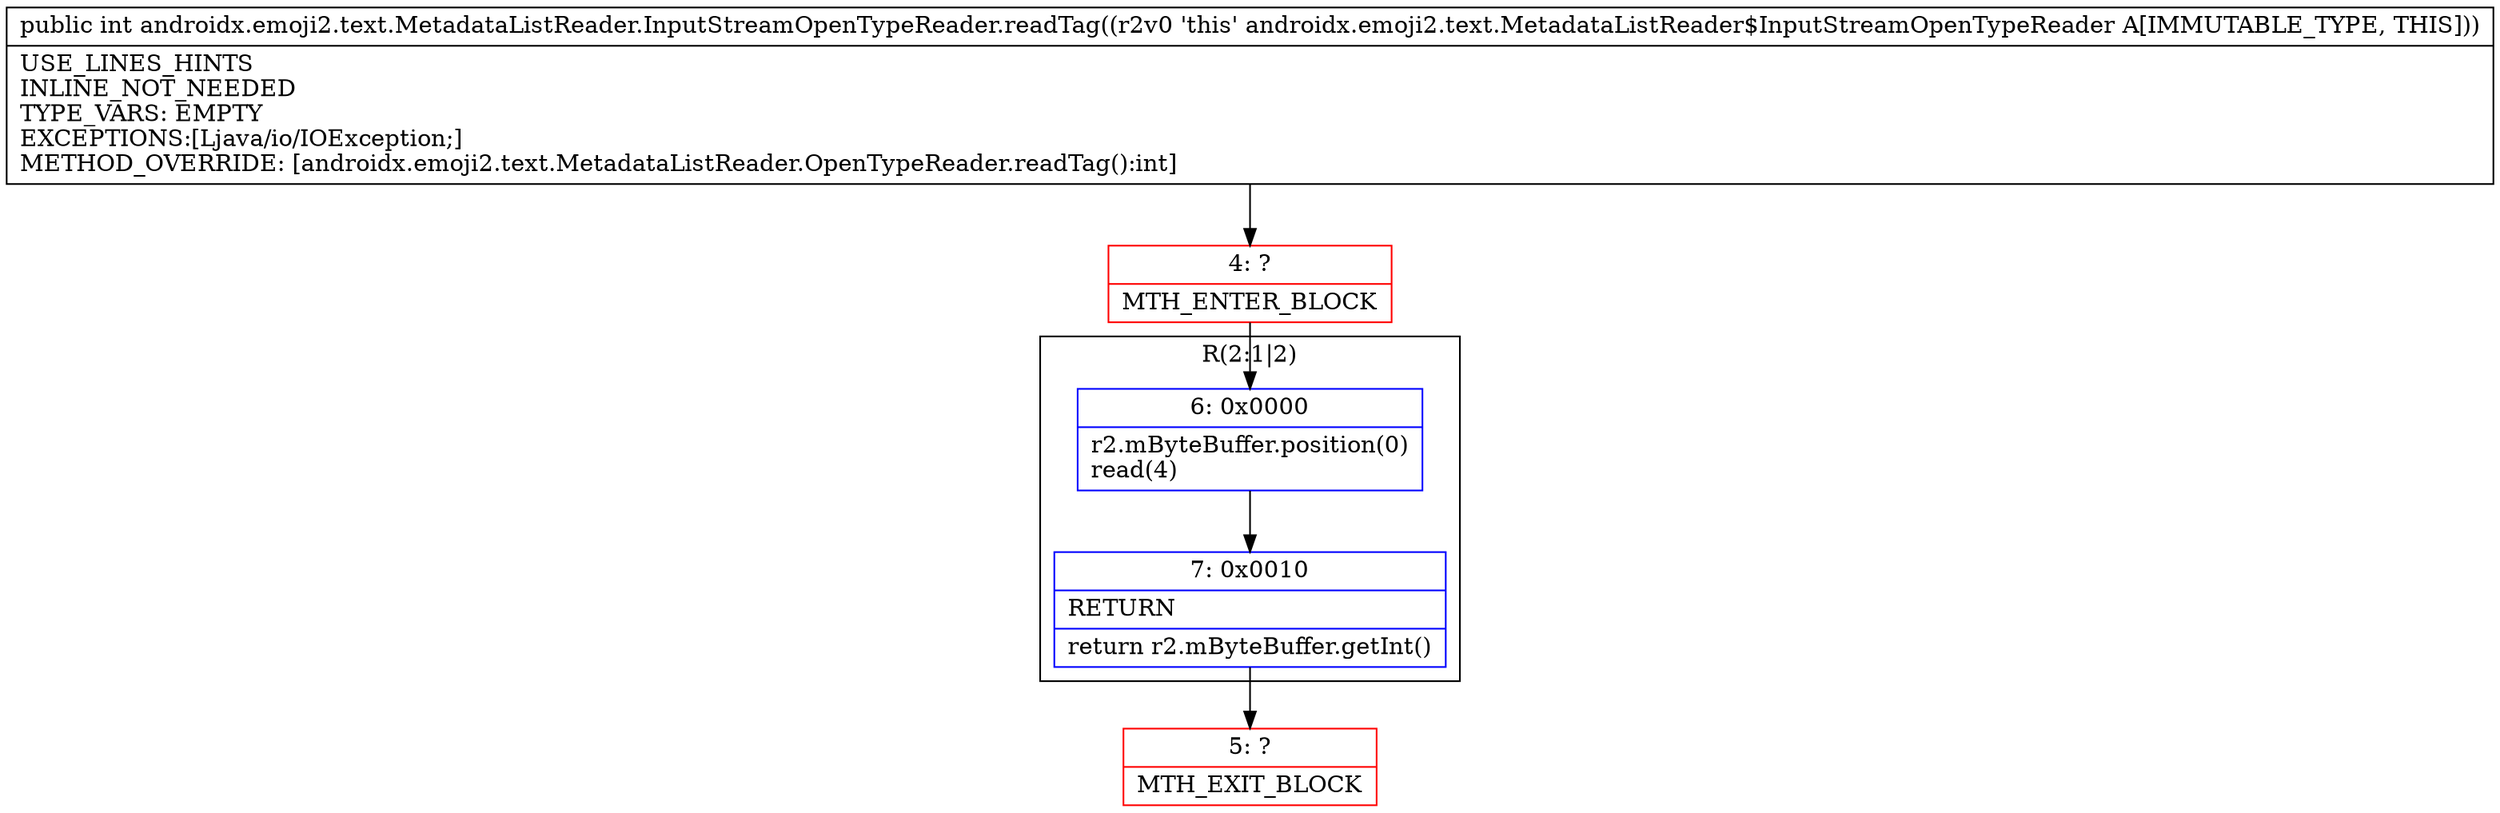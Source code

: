 digraph "CFG forandroidx.emoji2.text.MetadataListReader.InputStreamOpenTypeReader.readTag()I" {
subgraph cluster_Region_590251953 {
label = "R(2:1|2)";
node [shape=record,color=blue];
Node_6 [shape=record,label="{6\:\ 0x0000|r2.mByteBuffer.position(0)\lread(4)\l}"];
Node_7 [shape=record,label="{7\:\ 0x0010|RETURN\l|return r2.mByteBuffer.getInt()\l}"];
}
Node_4 [shape=record,color=red,label="{4\:\ ?|MTH_ENTER_BLOCK\l}"];
Node_5 [shape=record,color=red,label="{5\:\ ?|MTH_EXIT_BLOCK\l}"];
MethodNode[shape=record,label="{public int androidx.emoji2.text.MetadataListReader.InputStreamOpenTypeReader.readTag((r2v0 'this' androidx.emoji2.text.MetadataListReader$InputStreamOpenTypeReader A[IMMUTABLE_TYPE, THIS]))  | USE_LINES_HINTS\lINLINE_NOT_NEEDED\lTYPE_VARS: EMPTY\lEXCEPTIONS:[Ljava\/io\/IOException;]\lMETHOD_OVERRIDE: [androidx.emoji2.text.MetadataListReader.OpenTypeReader.readTag():int]\l}"];
MethodNode -> Node_4;Node_6 -> Node_7;
Node_7 -> Node_5;
Node_4 -> Node_6;
}

